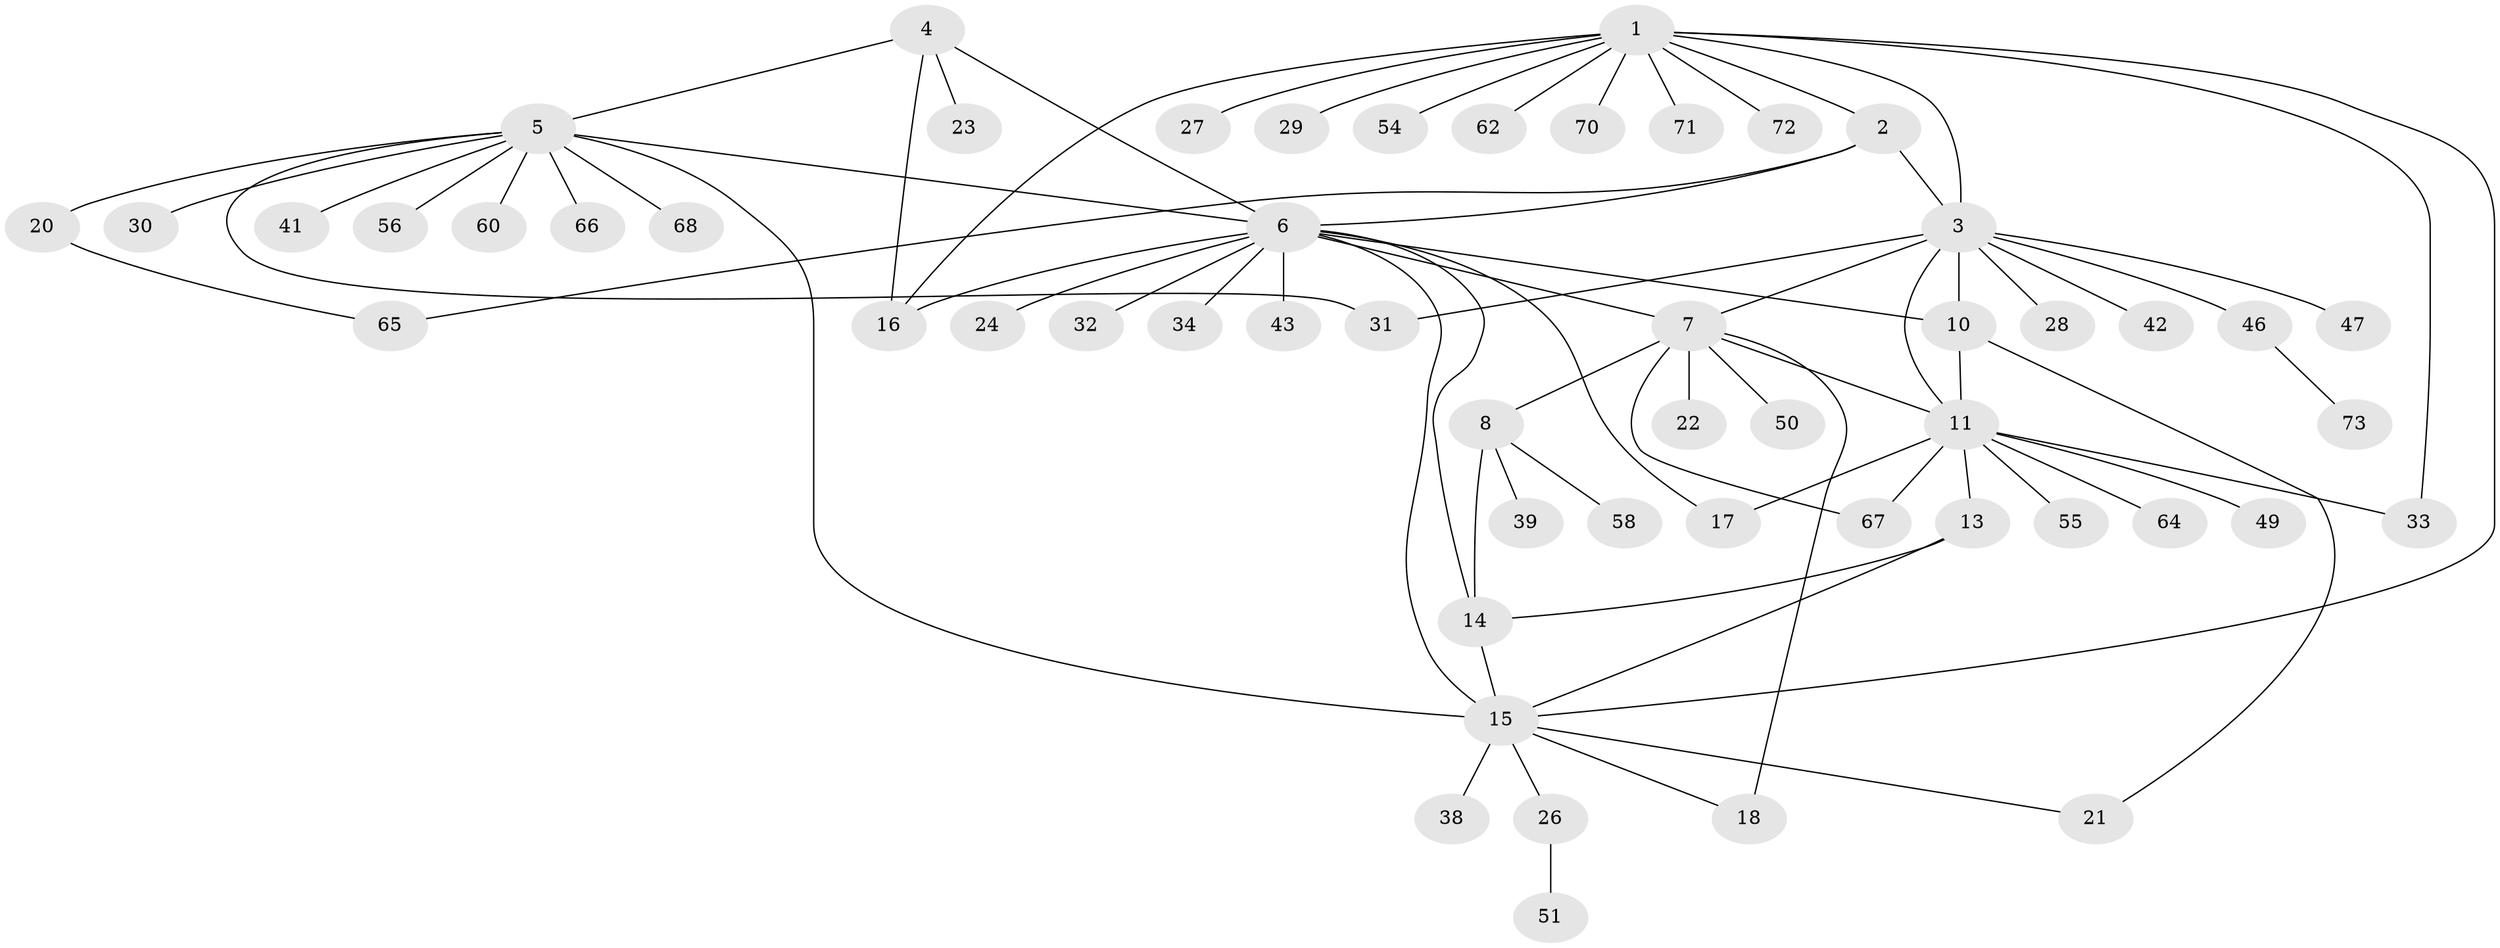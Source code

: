 // Generated by graph-tools (version 1.1) at 2025/52/02/27/25 19:52:21]
// undirected, 55 vertices, 75 edges
graph export_dot {
graph [start="1"]
  node [color=gray90,style=filled];
  1 [super="+48"];
  2;
  3 [super="+12"];
  4;
  5 [super="+59"];
  6 [super="+53"];
  7 [super="+9"];
  8 [super="+40"];
  10 [super="+63"];
  11 [super="+25"];
  13;
  14 [super="+61"];
  15 [super="+35"];
  16 [super="+19"];
  17;
  18 [super="+36"];
  20 [super="+45"];
  21 [super="+37"];
  22;
  23 [super="+52"];
  24;
  26 [super="+44"];
  27;
  28;
  29;
  30;
  31;
  32;
  33 [super="+57"];
  34;
  38;
  39;
  41;
  42;
  43;
  46;
  47;
  49;
  50;
  51;
  54;
  55;
  56;
  58 [super="+69"];
  60;
  62;
  64;
  65;
  66;
  67;
  68;
  70;
  71;
  72;
  73;
  1 -- 2;
  1 -- 3;
  1 -- 15;
  1 -- 16;
  1 -- 27;
  1 -- 29;
  1 -- 33;
  1 -- 54;
  1 -- 71;
  1 -- 72;
  1 -- 70;
  1 -- 62;
  2 -- 3;
  2 -- 6;
  2 -- 65;
  3 -- 28;
  3 -- 31;
  3 -- 46;
  3 -- 47;
  3 -- 10;
  3 -- 11;
  3 -- 42;
  3 -- 7;
  4 -- 5;
  4 -- 6;
  4 -- 23;
  4 -- 16;
  5 -- 6;
  5 -- 20;
  5 -- 30;
  5 -- 31;
  5 -- 41;
  5 -- 56;
  5 -- 60;
  5 -- 66;
  5 -- 68;
  5 -- 15 [weight=2];
  6 -- 10;
  6 -- 15;
  6 -- 16;
  6 -- 17;
  6 -- 24;
  6 -- 32;
  6 -- 34;
  6 -- 43;
  6 -- 7;
  6 -- 14;
  7 -- 8 [weight=2];
  7 -- 18;
  7 -- 67;
  7 -- 11;
  7 -- 50;
  7 -- 22;
  8 -- 14;
  8 -- 39;
  8 -- 58;
  10 -- 11;
  10 -- 21;
  11 -- 13;
  11 -- 17;
  11 -- 33;
  11 -- 49;
  11 -- 55;
  11 -- 64;
  11 -- 67;
  13 -- 14;
  13 -- 15;
  14 -- 15;
  15 -- 18;
  15 -- 26;
  15 -- 38;
  15 -- 21;
  20 -- 65;
  26 -- 51;
  46 -- 73;
}
